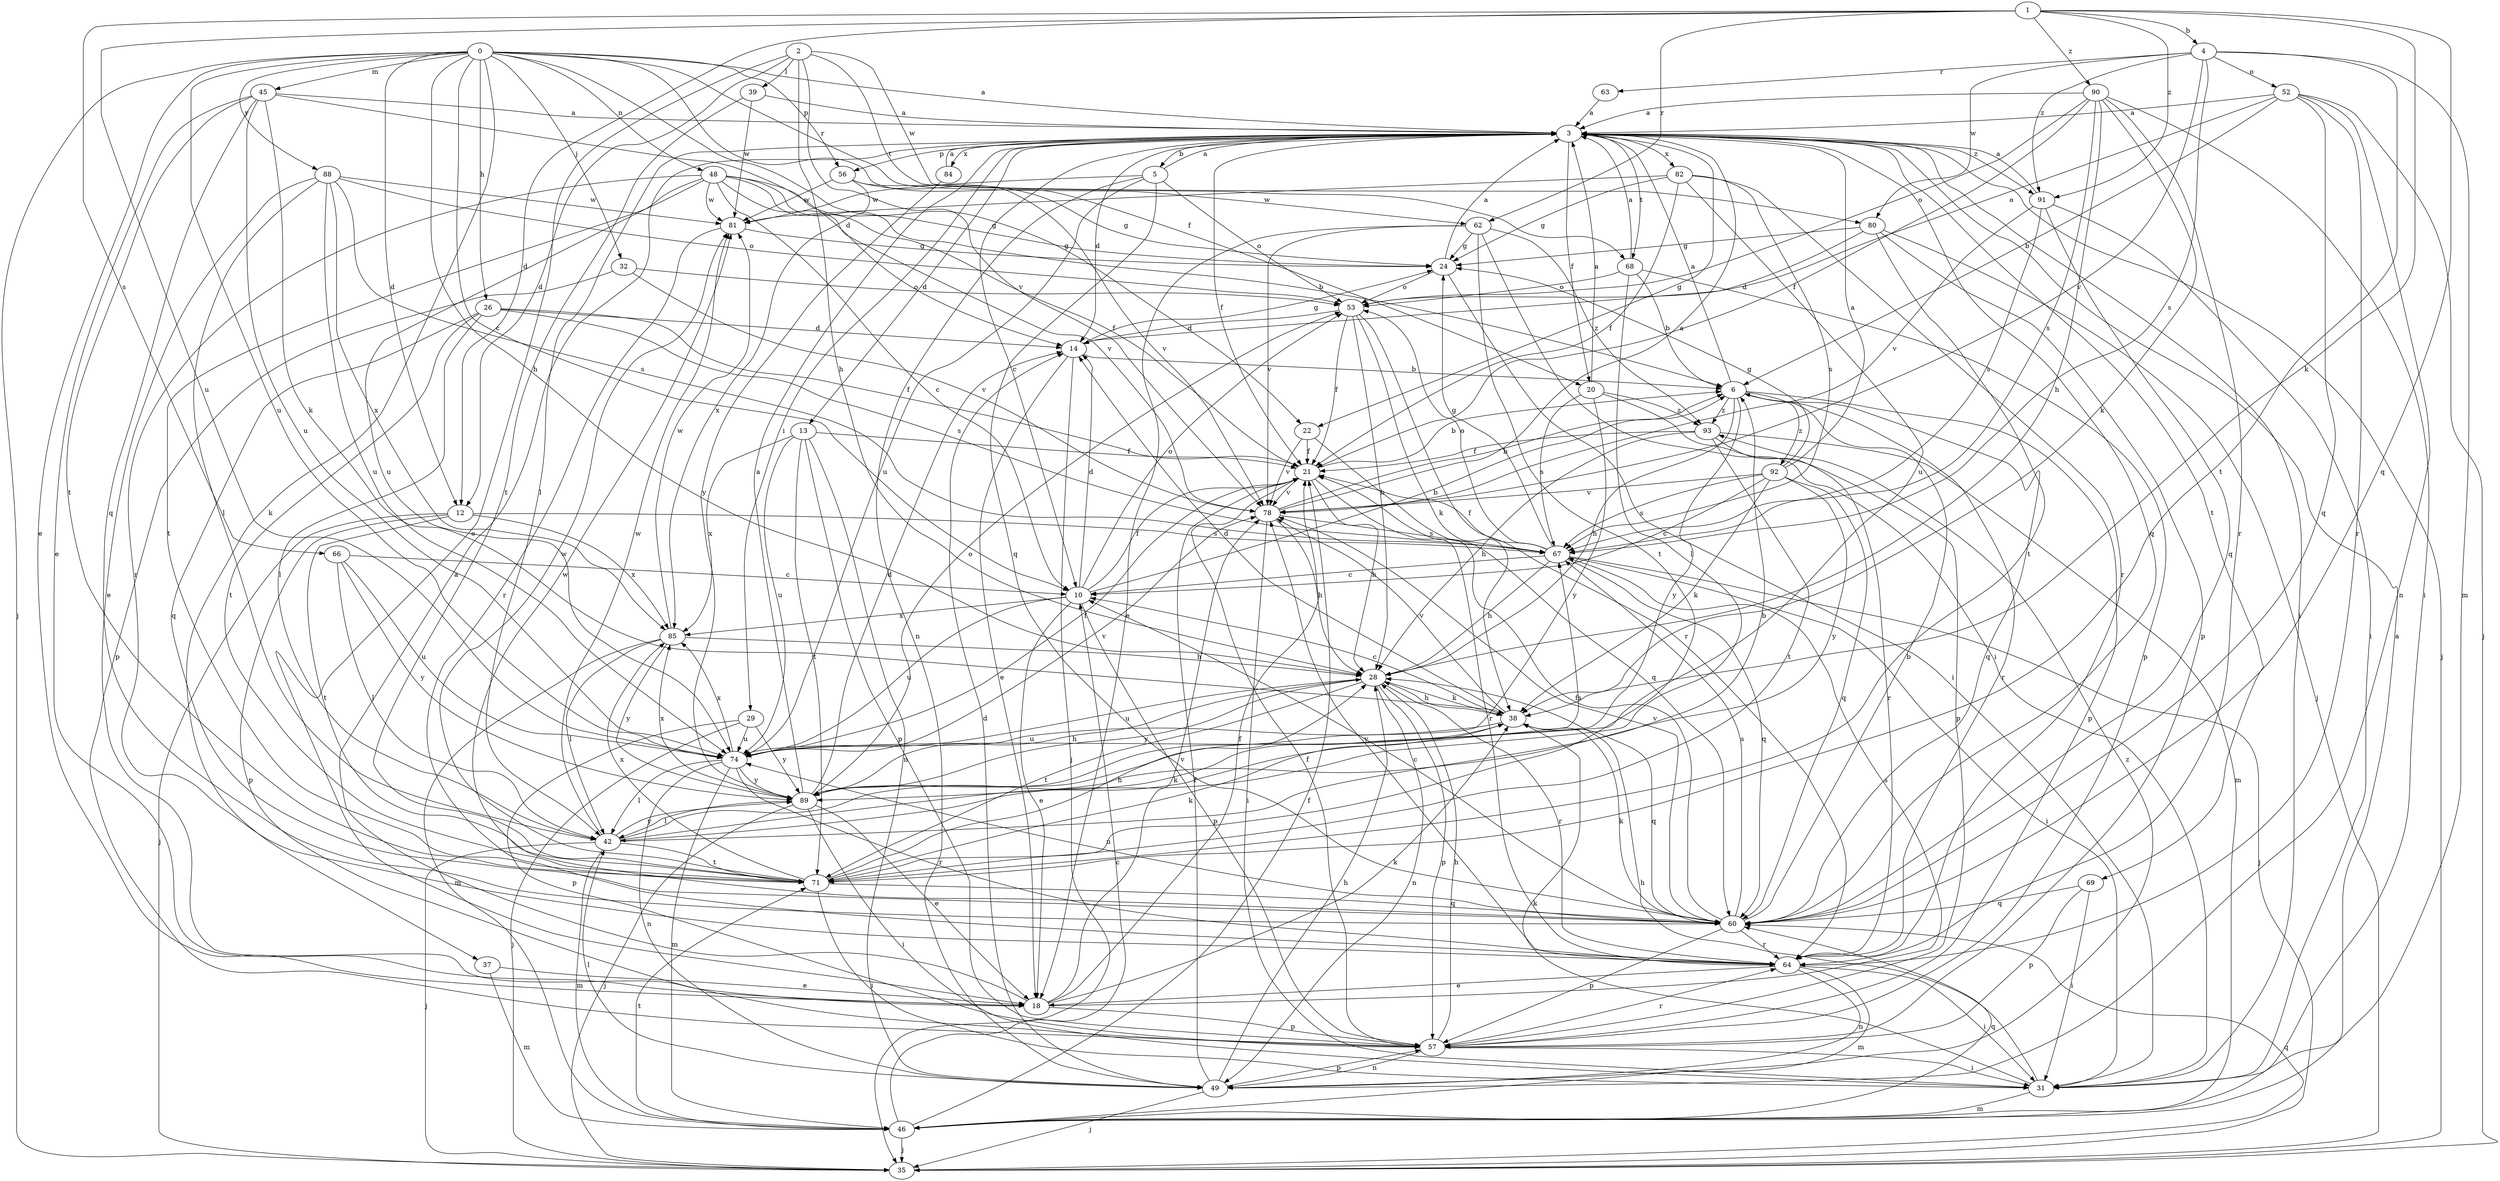 strict digraph  {
0;
1;
2;
3;
4;
5;
6;
10;
12;
13;
14;
18;
20;
21;
22;
24;
26;
28;
29;
31;
32;
35;
37;
38;
39;
42;
45;
46;
48;
49;
52;
53;
56;
57;
60;
62;
63;
64;
66;
67;
68;
69;
71;
74;
78;
80;
81;
82;
84;
85;
88;
89;
90;
91;
92;
93;
0 -> 3  [label=a];
0 -> 10  [label=c];
0 -> 12  [label=d];
0 -> 18  [label=e];
0 -> 20  [label=f];
0 -> 22  [label=g];
0 -> 26  [label=h];
0 -> 28  [label=h];
0 -> 32  [label=j];
0 -> 35  [label=j];
0 -> 37  [label=k];
0 -> 45  [label=m];
0 -> 48  [label=n];
0 -> 56  [label=p];
0 -> 62  [label=r];
0 -> 74  [label=u];
0 -> 88  [label=y];
1 -> 4  [label=b];
1 -> 12  [label=d];
1 -> 38  [label=k];
1 -> 60  [label=q];
1 -> 62  [label=r];
1 -> 66  [label=s];
1 -> 74  [label=u];
1 -> 90  [label=z];
1 -> 91  [label=z];
2 -> 12  [label=d];
2 -> 18  [label=e];
2 -> 28  [label=h];
2 -> 39  [label=l];
2 -> 68  [label=t];
2 -> 78  [label=v];
2 -> 80  [label=w];
3 -> 5  [label=b];
3 -> 10  [label=c];
3 -> 13  [label=d];
3 -> 14  [label=d];
3 -> 20  [label=f];
3 -> 21  [label=f];
3 -> 22  [label=g];
3 -> 29  [label=i];
3 -> 31  [label=i];
3 -> 35  [label=j];
3 -> 42  [label=l];
3 -> 56  [label=p];
3 -> 60  [label=q];
3 -> 68  [label=t];
3 -> 69  [label=t];
3 -> 82  [label=x];
3 -> 84  [label=x];
3 -> 91  [label=z];
4 -> 46  [label=m];
4 -> 52  [label=o];
4 -> 63  [label=r];
4 -> 67  [label=s];
4 -> 71  [label=t];
4 -> 78  [label=v];
4 -> 80  [label=w];
4 -> 91  [label=z];
5 -> 3  [label=a];
5 -> 49  [label=n];
5 -> 53  [label=o];
5 -> 60  [label=q];
5 -> 74  [label=u];
5 -> 81  [label=w];
6 -> 3  [label=a];
6 -> 28  [label=h];
6 -> 57  [label=p];
6 -> 60  [label=q];
6 -> 64  [label=r];
6 -> 89  [label=y];
6 -> 92  [label=z];
6 -> 93  [label=z];
10 -> 6  [label=b];
10 -> 14  [label=d];
10 -> 18  [label=e];
10 -> 21  [label=f];
10 -> 53  [label=o];
10 -> 57  [label=p];
10 -> 74  [label=u];
10 -> 85  [label=x];
12 -> 35  [label=j];
12 -> 57  [label=p];
12 -> 67  [label=s];
12 -> 71  [label=t];
12 -> 85  [label=x];
13 -> 21  [label=f];
13 -> 49  [label=n];
13 -> 57  [label=p];
13 -> 71  [label=t];
13 -> 74  [label=u];
13 -> 85  [label=x];
14 -> 6  [label=b];
14 -> 18  [label=e];
14 -> 24  [label=g];
14 -> 35  [label=j];
18 -> 3  [label=a];
18 -> 21  [label=f];
18 -> 38  [label=k];
18 -> 57  [label=p];
18 -> 67  [label=s];
18 -> 78  [label=v];
20 -> 3  [label=a];
20 -> 57  [label=p];
20 -> 67  [label=s];
20 -> 89  [label=y];
20 -> 93  [label=z];
21 -> 6  [label=b];
21 -> 28  [label=h];
21 -> 64  [label=r];
21 -> 78  [label=v];
22 -> 21  [label=f];
22 -> 60  [label=q];
22 -> 78  [label=v];
24 -> 3  [label=a];
24 -> 31  [label=i];
24 -> 53  [label=o];
26 -> 14  [label=d];
26 -> 21  [label=f];
26 -> 42  [label=l];
26 -> 60  [label=q];
26 -> 67  [label=s];
26 -> 71  [label=t];
28 -> 38  [label=k];
28 -> 49  [label=n];
28 -> 57  [label=p];
28 -> 64  [label=r];
28 -> 71  [label=t];
28 -> 74  [label=u];
28 -> 89  [label=y];
29 -> 35  [label=j];
29 -> 57  [label=p];
29 -> 74  [label=u];
29 -> 89  [label=y];
31 -> 28  [label=h];
31 -> 38  [label=k];
31 -> 46  [label=m];
32 -> 53  [label=o];
32 -> 57  [label=p];
32 -> 78  [label=v];
35 -> 60  [label=q];
37 -> 18  [label=e];
37 -> 46  [label=m];
38 -> 10  [label=c];
38 -> 14  [label=d];
38 -> 28  [label=h];
38 -> 60  [label=q];
38 -> 74  [label=u];
38 -> 78  [label=v];
39 -> 3  [label=a];
39 -> 71  [label=t];
39 -> 81  [label=w];
42 -> 6  [label=b];
42 -> 35  [label=j];
42 -> 38  [label=k];
42 -> 46  [label=m];
42 -> 67  [label=s];
42 -> 71  [label=t];
42 -> 81  [label=w];
42 -> 89  [label=y];
45 -> 3  [label=a];
45 -> 14  [label=d];
45 -> 18  [label=e];
45 -> 38  [label=k];
45 -> 60  [label=q];
45 -> 71  [label=t];
45 -> 74  [label=u];
46 -> 3  [label=a];
46 -> 10  [label=c];
46 -> 21  [label=f];
46 -> 35  [label=j];
46 -> 60  [label=q];
46 -> 71  [label=t];
48 -> 6  [label=b];
48 -> 10  [label=c];
48 -> 21  [label=f];
48 -> 24  [label=g];
48 -> 64  [label=r];
48 -> 71  [label=t];
48 -> 74  [label=u];
48 -> 78  [label=v];
48 -> 81  [label=w];
49 -> 14  [label=d];
49 -> 21  [label=f];
49 -> 28  [label=h];
49 -> 35  [label=j];
49 -> 42  [label=l];
49 -> 57  [label=p];
49 -> 93  [label=z];
52 -> 3  [label=a];
52 -> 6  [label=b];
52 -> 35  [label=j];
52 -> 49  [label=n];
52 -> 53  [label=o];
52 -> 60  [label=q];
52 -> 64  [label=r];
53 -> 14  [label=d];
53 -> 21  [label=f];
53 -> 28  [label=h];
53 -> 38  [label=k];
53 -> 64  [label=r];
56 -> 24  [label=g];
56 -> 78  [label=v];
56 -> 81  [label=w];
56 -> 85  [label=x];
57 -> 21  [label=f];
57 -> 28  [label=h];
57 -> 31  [label=i];
57 -> 49  [label=n];
57 -> 64  [label=r];
60 -> 6  [label=b];
60 -> 10  [label=c];
60 -> 21  [label=f];
60 -> 38  [label=k];
60 -> 57  [label=p];
60 -> 64  [label=r];
60 -> 67  [label=s];
60 -> 74  [label=u];
60 -> 78  [label=v];
60 -> 81  [label=w];
62 -> 18  [label=e];
62 -> 24  [label=g];
62 -> 31  [label=i];
62 -> 71  [label=t];
62 -> 78  [label=v];
62 -> 93  [label=z];
63 -> 3  [label=a];
64 -> 18  [label=e];
64 -> 31  [label=i];
64 -> 46  [label=m];
64 -> 49  [label=n];
64 -> 78  [label=v];
66 -> 10  [label=c];
66 -> 42  [label=l];
66 -> 74  [label=u];
66 -> 89  [label=y];
67 -> 10  [label=c];
67 -> 21  [label=f];
67 -> 24  [label=g];
67 -> 28  [label=h];
67 -> 31  [label=i];
67 -> 35  [label=j];
67 -> 53  [label=o];
67 -> 60  [label=q];
68 -> 3  [label=a];
68 -> 6  [label=b];
68 -> 42  [label=l];
68 -> 53  [label=o];
68 -> 57  [label=p];
69 -> 31  [label=i];
69 -> 57  [label=p];
69 -> 60  [label=q];
71 -> 28  [label=h];
71 -> 31  [label=i];
71 -> 38  [label=k];
71 -> 60  [label=q];
71 -> 81  [label=w];
71 -> 85  [label=x];
74 -> 21  [label=f];
74 -> 42  [label=l];
74 -> 46  [label=m];
74 -> 49  [label=n];
74 -> 64  [label=r];
74 -> 78  [label=v];
74 -> 85  [label=x];
74 -> 89  [label=y];
78 -> 3  [label=a];
78 -> 6  [label=b];
78 -> 28  [label=h];
78 -> 31  [label=i];
78 -> 67  [label=s];
80 -> 14  [label=d];
80 -> 24  [label=g];
80 -> 35  [label=j];
80 -> 57  [label=p];
80 -> 71  [label=t];
81 -> 24  [label=g];
81 -> 64  [label=r];
82 -> 21  [label=f];
82 -> 24  [label=g];
82 -> 64  [label=r];
82 -> 67  [label=s];
82 -> 74  [label=u];
82 -> 81  [label=w];
84 -> 3  [label=a];
84 -> 89  [label=y];
85 -> 28  [label=h];
85 -> 42  [label=l];
85 -> 46  [label=m];
85 -> 81  [label=w];
85 -> 89  [label=y];
88 -> 18  [label=e];
88 -> 42  [label=l];
88 -> 53  [label=o];
88 -> 67  [label=s];
88 -> 74  [label=u];
88 -> 81  [label=w];
88 -> 85  [label=x];
89 -> 3  [label=a];
89 -> 14  [label=d];
89 -> 18  [label=e];
89 -> 28  [label=h];
89 -> 31  [label=i];
89 -> 35  [label=j];
89 -> 42  [label=l];
89 -> 53  [label=o];
89 -> 85  [label=x];
90 -> 3  [label=a];
90 -> 21  [label=f];
90 -> 28  [label=h];
90 -> 31  [label=i];
90 -> 38  [label=k];
90 -> 53  [label=o];
90 -> 64  [label=r];
90 -> 67  [label=s];
91 -> 3  [label=a];
91 -> 31  [label=i];
91 -> 60  [label=q];
91 -> 67  [label=s];
91 -> 78  [label=v];
92 -> 3  [label=a];
92 -> 10  [label=c];
92 -> 24  [label=g];
92 -> 38  [label=k];
92 -> 60  [label=q];
92 -> 67  [label=s];
92 -> 78  [label=v];
92 -> 89  [label=y];
93 -> 21  [label=f];
93 -> 28  [label=h];
93 -> 46  [label=m];
93 -> 64  [label=r];
93 -> 71  [label=t];
}
